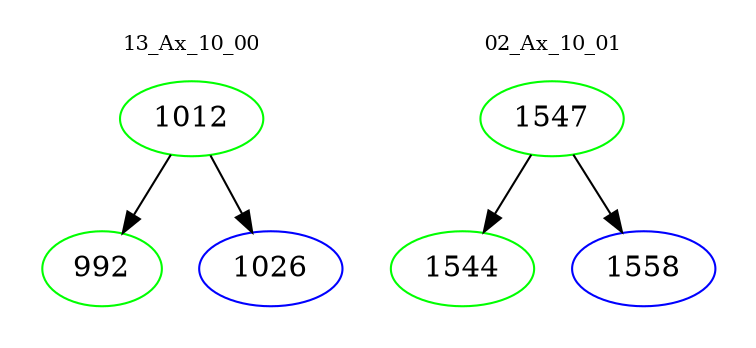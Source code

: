 digraph{
subgraph cluster_0 {
color = white
label = "13_Ax_10_00";
fontsize=10;
T0_1012 [label="1012", color="green"]
T0_1012 -> T0_992 [color="black"]
T0_992 [label="992", color="green"]
T0_1012 -> T0_1026 [color="black"]
T0_1026 [label="1026", color="blue"]
}
subgraph cluster_1 {
color = white
label = "02_Ax_10_01";
fontsize=10;
T1_1547 [label="1547", color="green"]
T1_1547 -> T1_1544 [color="black"]
T1_1544 [label="1544", color="green"]
T1_1547 -> T1_1558 [color="black"]
T1_1558 [label="1558", color="blue"]
}
}
